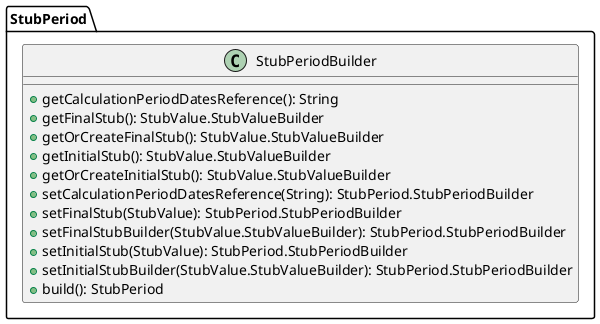@startuml

    class StubPeriod.StubPeriodBuilder [[StubPeriod.StubPeriodBuilder.html]] {
        +getCalculationPeriodDatesReference(): String
        +getFinalStub(): StubValue.StubValueBuilder
        +getOrCreateFinalStub(): StubValue.StubValueBuilder
        +getInitialStub(): StubValue.StubValueBuilder
        +getOrCreateInitialStub(): StubValue.StubValueBuilder
        +setCalculationPeriodDatesReference(String): StubPeriod.StubPeriodBuilder
        +setFinalStub(StubValue): StubPeriod.StubPeriodBuilder
        +setFinalStubBuilder(StubValue.StubValueBuilder): StubPeriod.StubPeriodBuilder
        +setInitialStub(StubValue): StubPeriod.StubPeriodBuilder
        +setInitialStubBuilder(StubValue.StubValueBuilder): StubPeriod.StubPeriodBuilder
        +build(): StubPeriod
    }

@enduml
